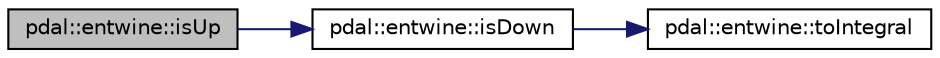 digraph "pdal::entwine::isUp"
{
  edge [fontname="Helvetica",fontsize="10",labelfontname="Helvetica",labelfontsize="10"];
  node [fontname="Helvetica",fontsize="10",shape=record];
  rankdir="LR";
  Node1 [label="pdal::entwine::isUp",height=0.2,width=0.4,color="black", fillcolor="grey75", style="filled", fontcolor="black"];
  Node1 -> Node2 [color="midnightblue",fontsize="10",style="solid",fontname="Helvetica"];
  Node2 [label="pdal::entwine::isDown",height=0.2,width=0.4,color="black", fillcolor="white", style="filled",URL="$namespacepdal_1_1entwine.html#a9d824d639d676f10d10411670ffdee90"];
  Node2 -> Node3 [color="midnightblue",fontsize="10",style="solid",fontname="Helvetica"];
  Node3 [label="pdal::entwine::toIntegral",height=0.2,width=0.4,color="black", fillcolor="white", style="filled",URL="$namespacepdal_1_1entwine.html#a1cadbd2643224aea992544a7d53e6365"];
}
